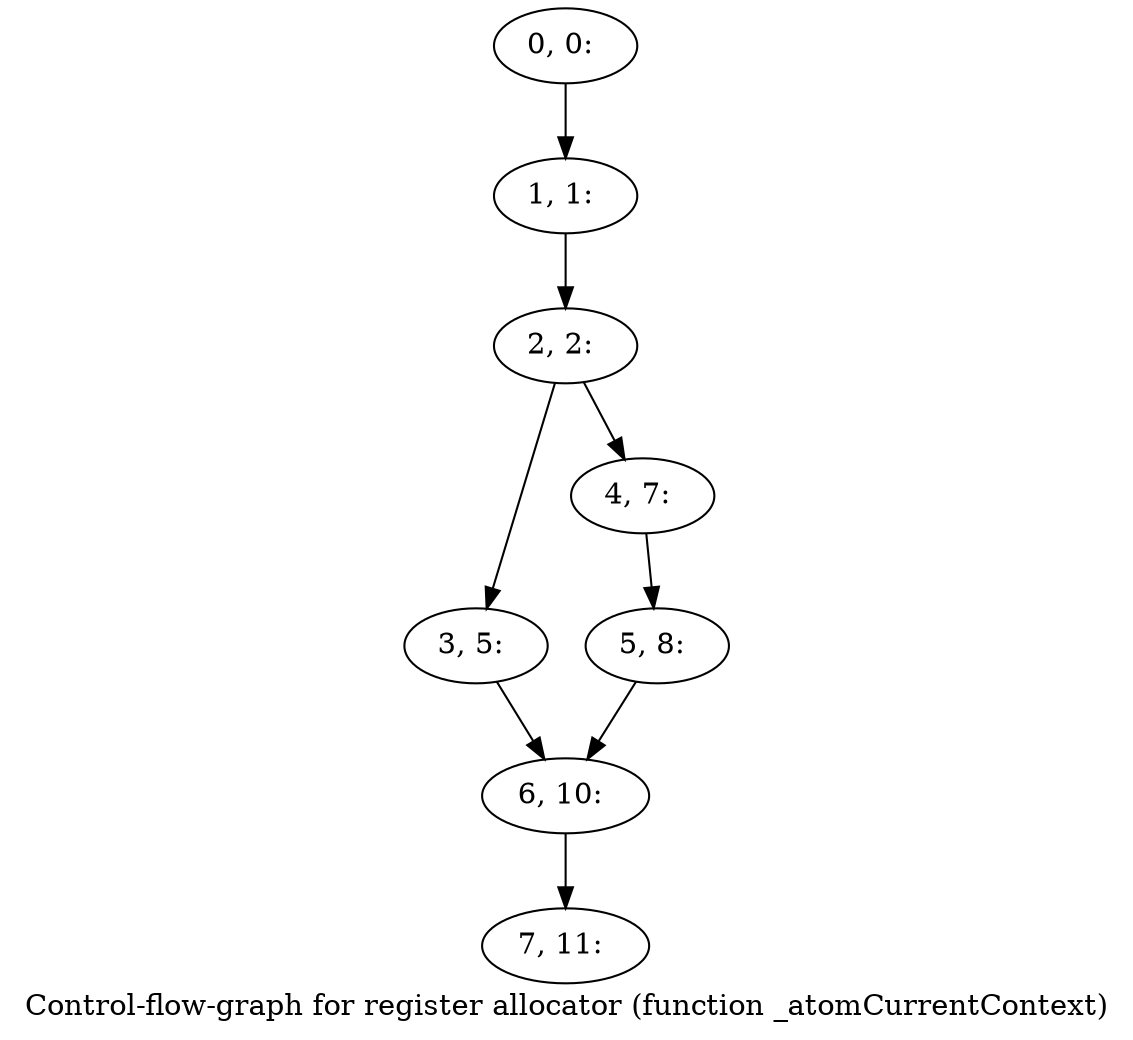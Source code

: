 digraph G {
graph [label="Control-flow-graph for register allocator (function _atomCurrentContext)"]
0[label="0, 0: "];
1[label="1, 1: "];
2[label="2, 2: "];
3[label="3, 5: "];
4[label="4, 7: "];
5[label="5, 8: "];
6[label="6, 10: "];
7[label="7, 11: "];
0->1 ;
1->2 ;
2->3 ;
2->4 ;
3->6 ;
4->5 ;
5->6 ;
6->7 ;
}
